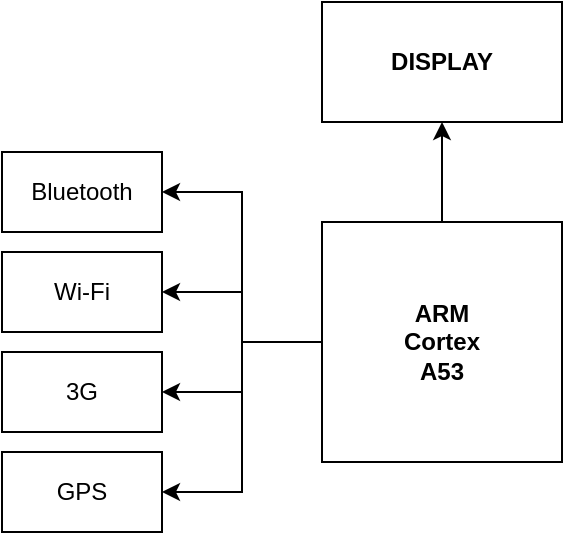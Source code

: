 <mxfile version="17.1.2" type="github">
  <diagram id="bnbP6OcpH1NLOzMTCmPw" name="Page-1">
    <mxGraphModel dx="744" dy="403" grid="1" gridSize="10" guides="1" tooltips="1" connect="1" arrows="1" fold="1" page="1" pageScale="1" pageWidth="827" pageHeight="1169" math="0" shadow="0">
      <root>
        <mxCell id="0" />
        <mxCell id="1" parent="0" />
        <mxCell id="xFkp3cyiKku6F0Zyy1Ib-4" style="edgeStyle=orthogonalEdgeStyle;rounded=0;orthogonalLoop=1;jettySize=auto;html=1;entryX=0.5;entryY=1;entryDx=0;entryDy=0;" edge="1" parent="1" source="xFkp3cyiKku6F0Zyy1Ib-1" target="xFkp3cyiKku6F0Zyy1Ib-3">
          <mxGeometry relative="1" as="geometry" />
        </mxCell>
        <mxCell id="xFkp3cyiKku6F0Zyy1Ib-13" style="edgeStyle=orthogonalEdgeStyle;rounded=0;orthogonalLoop=1;jettySize=auto;html=1;" edge="1" parent="1" source="xFkp3cyiKku6F0Zyy1Ib-1" target="xFkp3cyiKku6F0Zyy1Ib-9">
          <mxGeometry relative="1" as="geometry" />
        </mxCell>
        <mxCell id="xFkp3cyiKku6F0Zyy1Ib-14" style="edgeStyle=orthogonalEdgeStyle;rounded=0;orthogonalLoop=1;jettySize=auto;html=1;entryX=1;entryY=0.5;entryDx=0;entryDy=0;" edge="1" parent="1" source="xFkp3cyiKku6F0Zyy1Ib-1" target="xFkp3cyiKku6F0Zyy1Ib-10">
          <mxGeometry relative="1" as="geometry" />
        </mxCell>
        <mxCell id="xFkp3cyiKku6F0Zyy1Ib-15" style="edgeStyle=orthogonalEdgeStyle;rounded=0;orthogonalLoop=1;jettySize=auto;html=1;entryX=1;entryY=0.5;entryDx=0;entryDy=0;" edge="1" parent="1" source="xFkp3cyiKku6F0Zyy1Ib-1" target="xFkp3cyiKku6F0Zyy1Ib-11">
          <mxGeometry relative="1" as="geometry" />
        </mxCell>
        <mxCell id="xFkp3cyiKku6F0Zyy1Ib-16" style="edgeStyle=orthogonalEdgeStyle;rounded=0;orthogonalLoop=1;jettySize=auto;html=1;entryX=1;entryY=0.5;entryDx=0;entryDy=0;" edge="1" parent="1" source="xFkp3cyiKku6F0Zyy1Ib-1" target="xFkp3cyiKku6F0Zyy1Ib-12">
          <mxGeometry relative="1" as="geometry" />
        </mxCell>
        <mxCell id="xFkp3cyiKku6F0Zyy1Ib-1" value="&lt;b&gt;ARM&lt;br&gt;Cortex&lt;br&gt;A53&lt;/b&gt;" style="whiteSpace=wrap;html=1;aspect=fixed;" vertex="1" parent="1">
          <mxGeometry x="340" y="170" width="120" height="120" as="geometry" />
        </mxCell>
        <mxCell id="xFkp3cyiKku6F0Zyy1Ib-3" value="&lt;b&gt;DISPLAY&lt;/b&gt;" style="rounded=0;whiteSpace=wrap;html=1;" vertex="1" parent="1">
          <mxGeometry x="340" y="60" width="120" height="60" as="geometry" />
        </mxCell>
        <mxCell id="xFkp3cyiKku6F0Zyy1Ib-9" value="Bluetooth" style="rounded=0;whiteSpace=wrap;html=1;" vertex="1" parent="1">
          <mxGeometry x="180" y="135" width="80" height="40" as="geometry" />
        </mxCell>
        <mxCell id="xFkp3cyiKku6F0Zyy1Ib-10" value="Wi-Fi" style="rounded=0;whiteSpace=wrap;html=1;" vertex="1" parent="1">
          <mxGeometry x="180" y="185" width="80" height="40" as="geometry" />
        </mxCell>
        <mxCell id="xFkp3cyiKku6F0Zyy1Ib-11" value="3G" style="rounded=0;whiteSpace=wrap;html=1;" vertex="1" parent="1">
          <mxGeometry x="180" y="235" width="80" height="40" as="geometry" />
        </mxCell>
        <mxCell id="xFkp3cyiKku6F0Zyy1Ib-12" value="GPS" style="rounded=0;whiteSpace=wrap;html=1;" vertex="1" parent="1">
          <mxGeometry x="180" y="285" width="80" height="40" as="geometry" />
        </mxCell>
      </root>
    </mxGraphModel>
  </diagram>
</mxfile>
